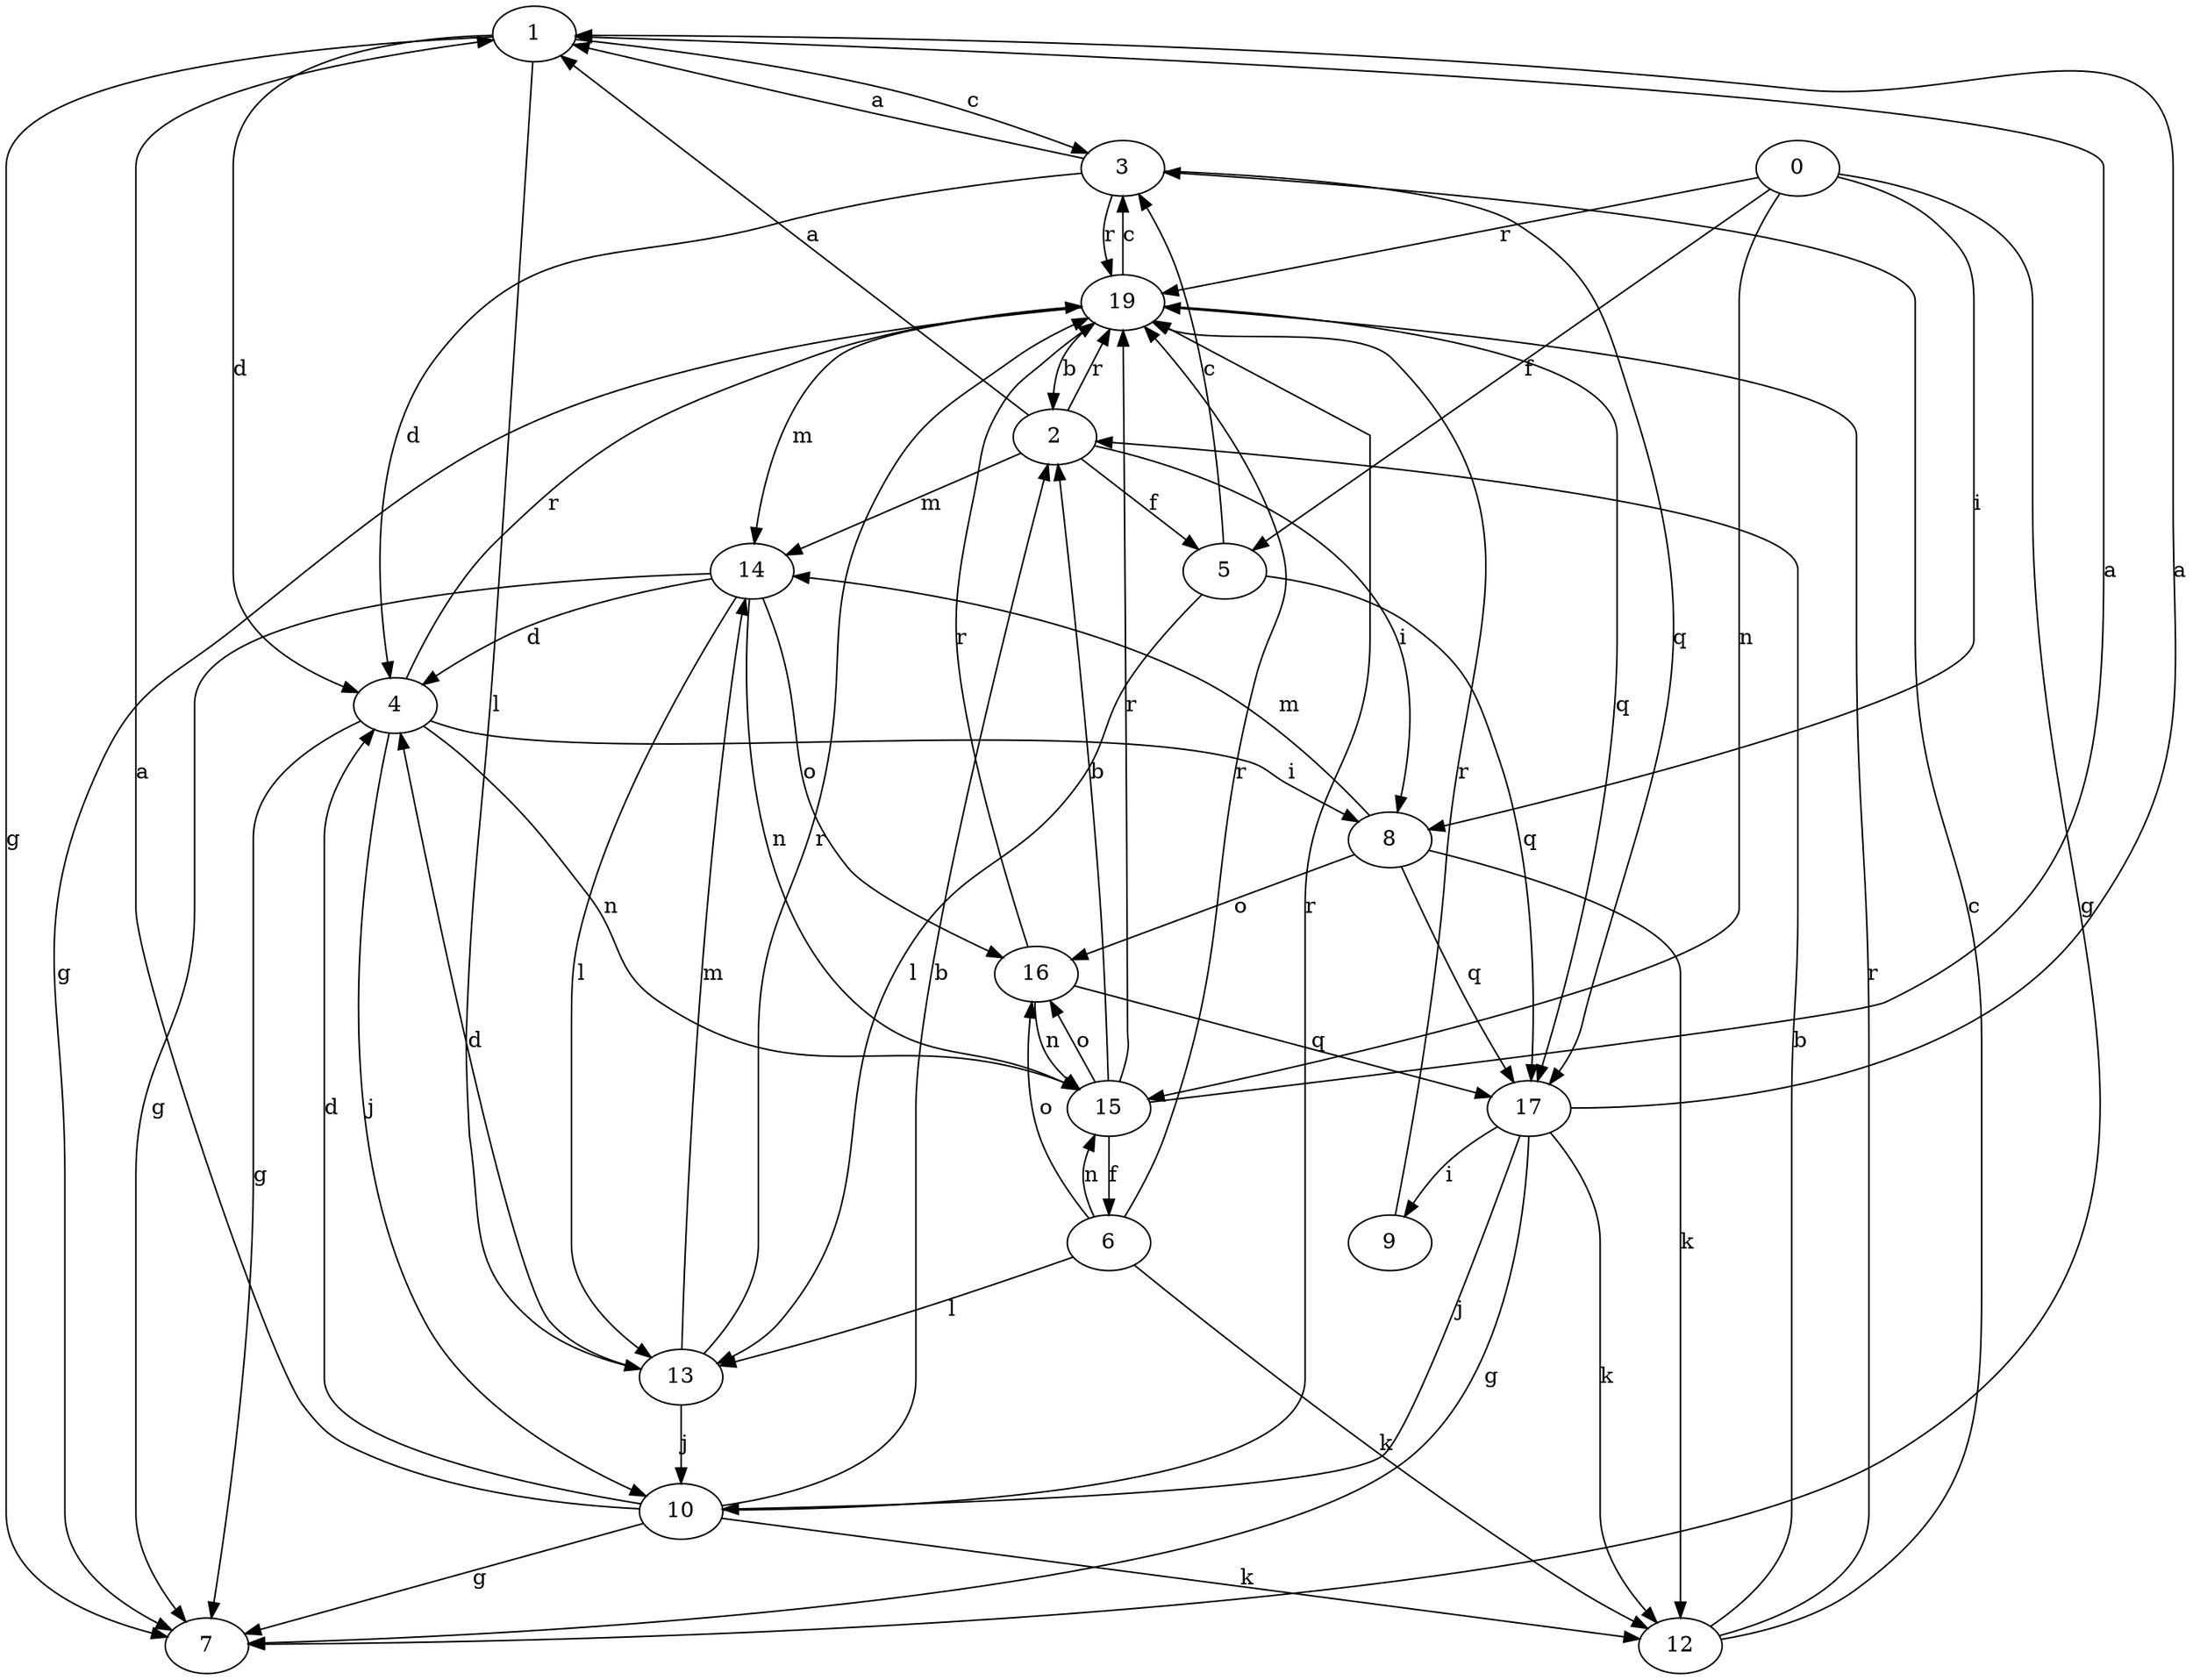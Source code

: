 strict digraph  {
1;
2;
3;
4;
5;
6;
7;
8;
9;
10;
0;
12;
13;
14;
15;
16;
17;
19;
1 -> 3  [label=c];
1 -> 4  [label=d];
1 -> 7  [label=g];
1 -> 13  [label=l];
2 -> 1  [label=a];
2 -> 5  [label=f];
2 -> 8  [label=i];
2 -> 14  [label=m];
2 -> 19  [label=r];
3 -> 1  [label=a];
3 -> 4  [label=d];
3 -> 17  [label=q];
3 -> 19  [label=r];
4 -> 7  [label=g];
4 -> 8  [label=i];
4 -> 10  [label=j];
4 -> 15  [label=n];
4 -> 19  [label=r];
5 -> 3  [label=c];
5 -> 13  [label=l];
5 -> 17  [label=q];
6 -> 12  [label=k];
6 -> 13  [label=l];
6 -> 15  [label=n];
6 -> 16  [label=o];
6 -> 19  [label=r];
8 -> 12  [label=k];
8 -> 14  [label=m];
8 -> 16  [label=o];
8 -> 17  [label=q];
9 -> 19  [label=r];
10 -> 1  [label=a];
10 -> 2  [label=b];
10 -> 4  [label=d];
10 -> 7  [label=g];
10 -> 12  [label=k];
10 -> 19  [label=r];
0 -> 5  [label=f];
0 -> 7  [label=g];
0 -> 8  [label=i];
0 -> 15  [label=n];
0 -> 19  [label=r];
12 -> 2  [label=b];
12 -> 3  [label=c];
12 -> 19  [label=r];
13 -> 4  [label=d];
13 -> 10  [label=j];
13 -> 14  [label=m];
13 -> 19  [label=r];
14 -> 4  [label=d];
14 -> 7  [label=g];
14 -> 13  [label=l];
14 -> 15  [label=n];
14 -> 16  [label=o];
15 -> 1  [label=a];
15 -> 2  [label=b];
15 -> 6  [label=f];
15 -> 16  [label=o];
15 -> 19  [label=r];
16 -> 15  [label=n];
16 -> 17  [label=q];
16 -> 19  [label=r];
17 -> 1  [label=a];
17 -> 7  [label=g];
17 -> 9  [label=i];
17 -> 10  [label=j];
17 -> 12  [label=k];
19 -> 2  [label=b];
19 -> 3  [label=c];
19 -> 7  [label=g];
19 -> 14  [label=m];
19 -> 17  [label=q];
}
